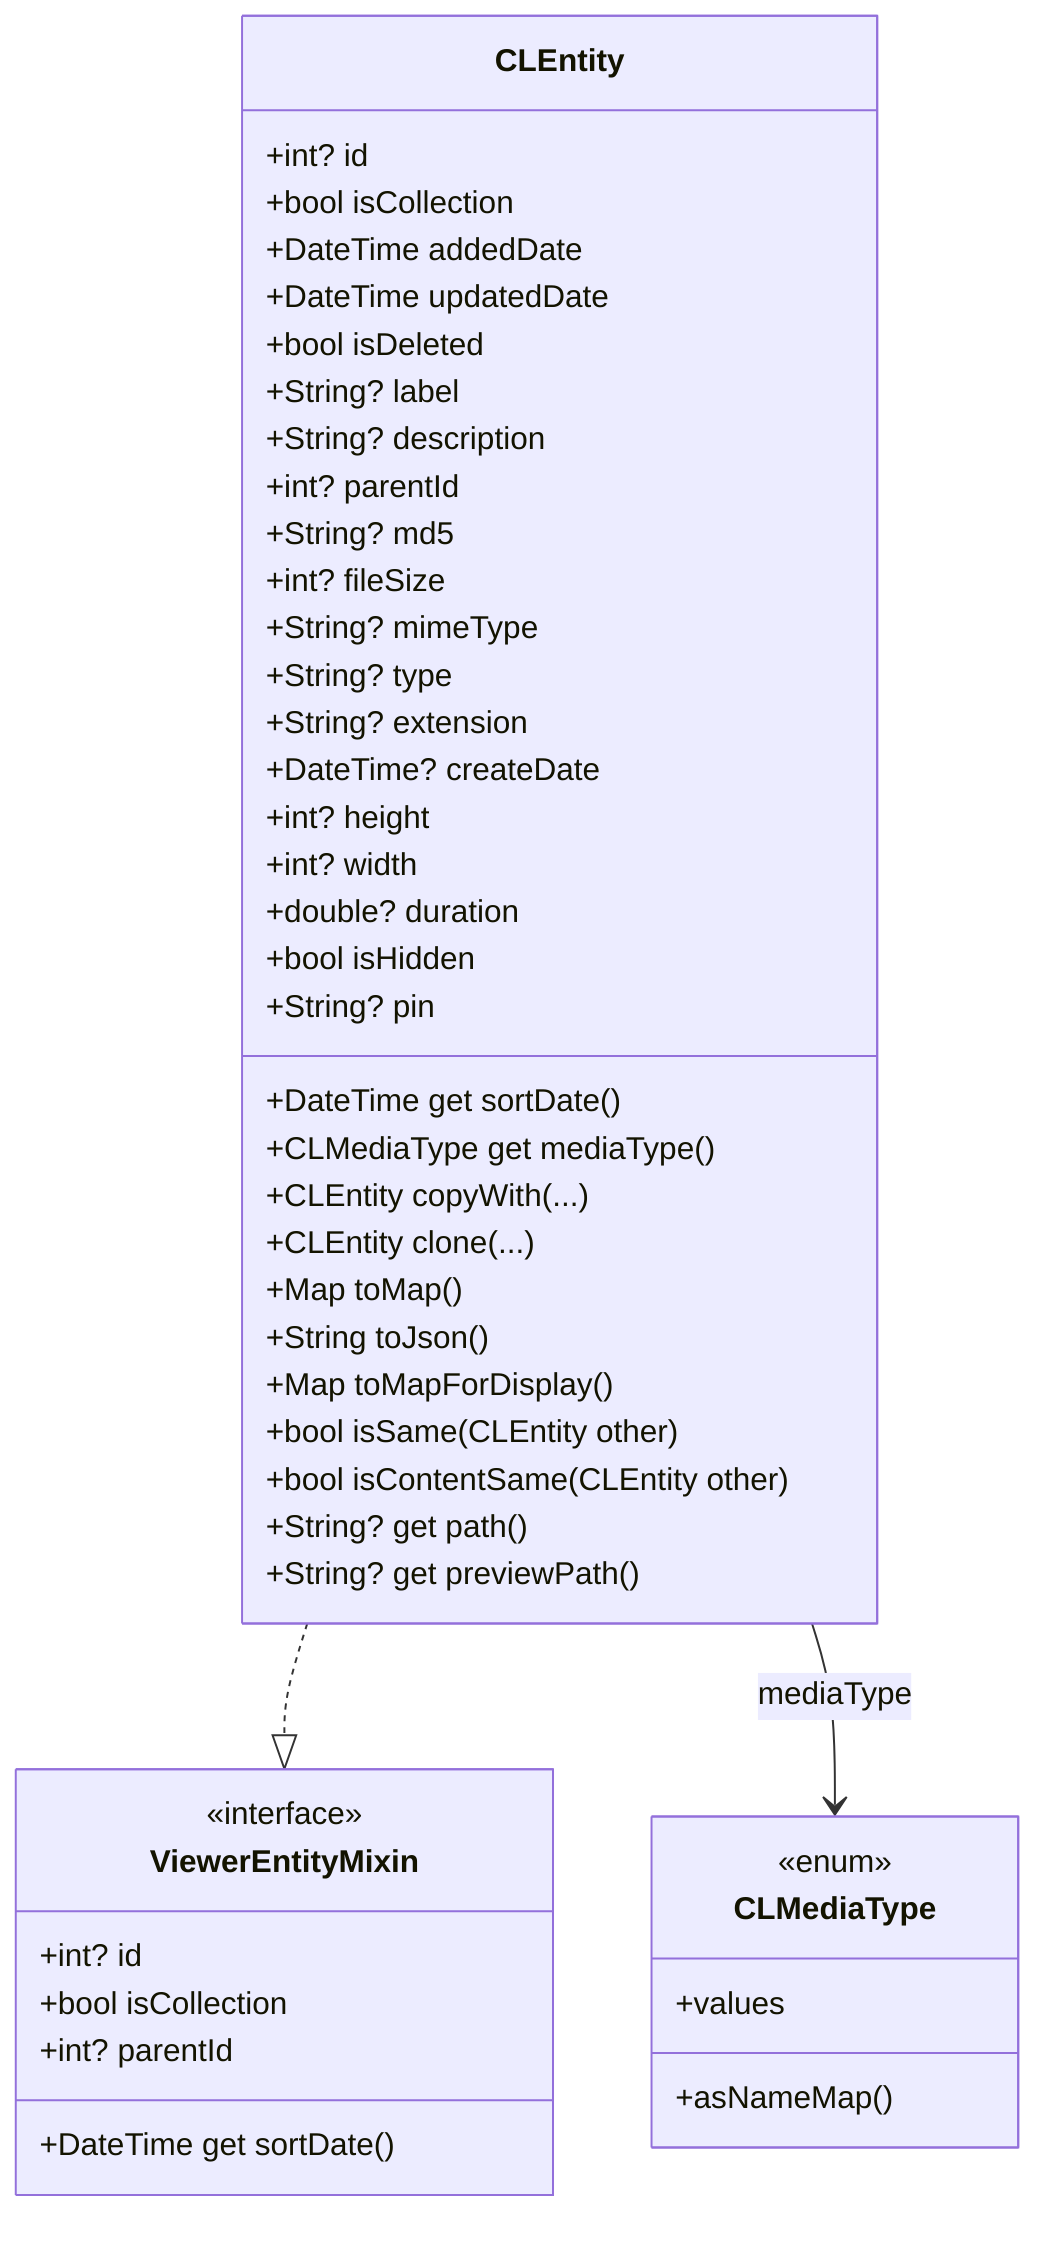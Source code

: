 classDiagram
    class CLEntity {
        +int? id
        +bool isCollection
        +DateTime addedDate
        +DateTime updatedDate
        +bool isDeleted
        +String? label
        +String? description
        +int? parentId
        +String? md5
        +int? fileSize
        +String? mimeType
        +String? type
        +String? extension
        +DateTime? createDate
        +int? height
        +int? width
        +double? duration
        +bool isHidden
        +String? pin
        +DateTime get sortDate()
        +CLMediaType get mediaType()
        +CLEntity copyWith(...)
        +CLEntity clone(...)
        +Map<String, dynamic> toMap()
        +String toJson()
        +Map<String, dynamic> toMapForDisplay()
        +bool isSame(CLEntity other)
        +bool isContentSame(CLEntity other)
        +String? get path()
        +String? get previewPath()
    }

    class ViewerEntityMixin {
        <<interface>>
        +int? id
        +bool isCollection
        +int? parentId
        +DateTime get sortDate()
    }

    class CLMediaType {
        <<enum>>
        +values
        +asNameMap()
    }

    CLEntity ..|> ViewerEntityMixin
    CLEntity --> CLMediaType : mediaType